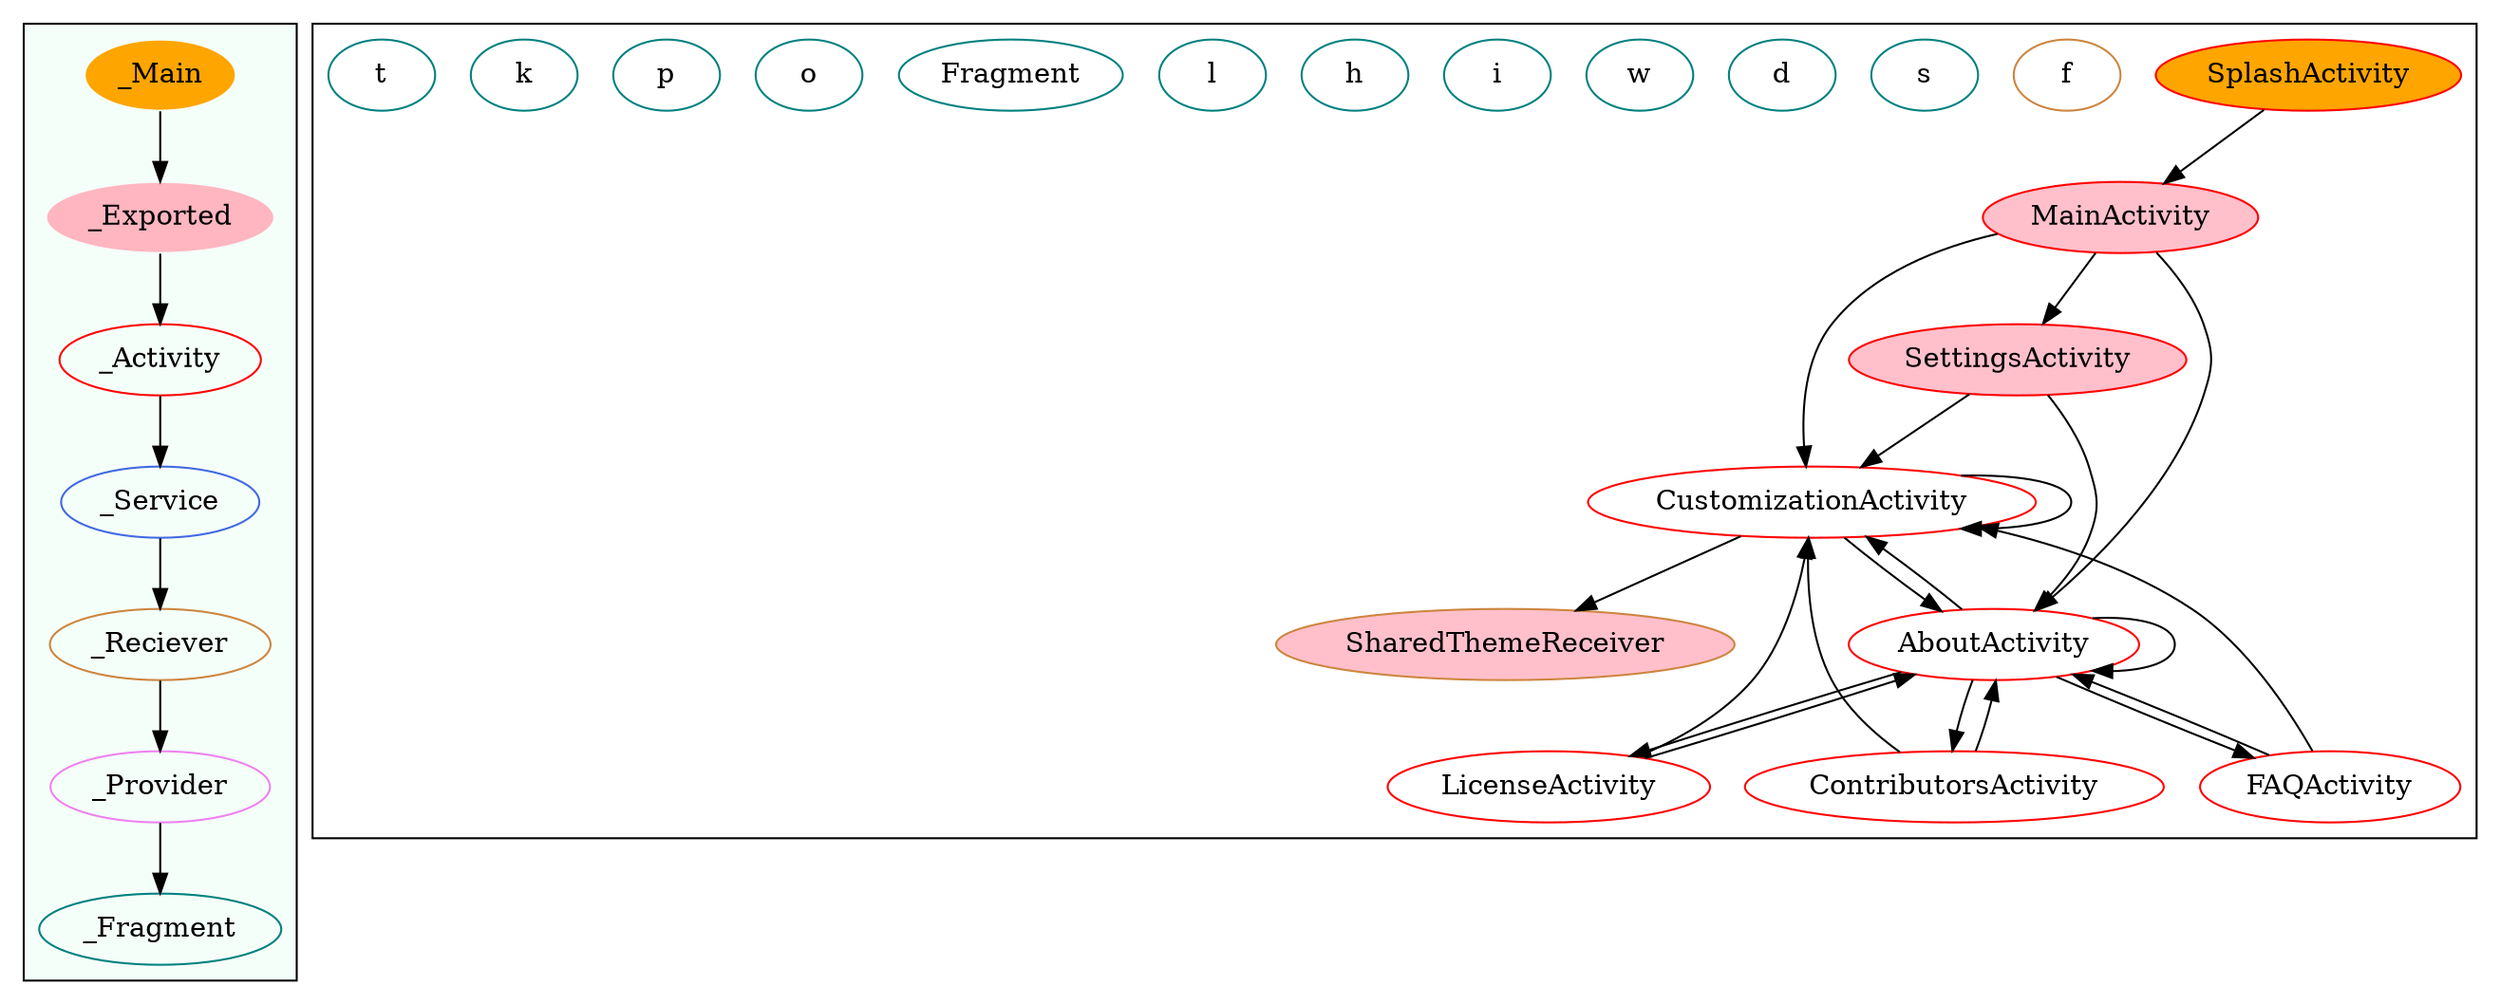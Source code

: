 digraph G {
subgraph cluster_legend{ 
bgcolor=mintcream;
_Activity[color = red];
_Service[color = royalblue];
_Provider[color = violet];
_Reciever[color = peru];
_Fragment[color = teal];
_Main[style=filled, fillcolor=orange, color = mintcream];
_Exported[style=filled, fillcolor=lightpink, color = mintcream];
_Main -> _Exported -> _Activity -> _Service -> _Reciever -> _Provider -> _Fragment; 
}
subgraph cluster_component{ 
MainActivity[style=filled, fillcolor=pink, color = red];
CustomizationActivity[color = red];
FAQActivity[color = red];
SplashActivity[style=filled, fillcolor=orange, color = red];
SettingsActivity[style=filled, fillcolor=pink, color = red];
AboutActivity[color = red];
LicenseActivity[color = red];
ContributorsActivity[color = red];
f[color = peru];
s[color = peru];
SharedThemeReceiver[style=filled, fillcolor=pink, color = peru];
d[color = teal];
w[color = teal];
i[color = teal];
h[color = teal];
l[color = teal];
Fragment[color = teal];
o[color = teal];
p[color = teal];
k[color = teal];
t[color = teal];
s[color = teal];
MainActivity->CustomizationActivity;
MainActivity->SettingsActivity;
MainActivity->AboutActivity;
AboutActivity->ContributorsActivity;
AboutActivity->CustomizationActivity;
AboutActivity->AboutActivity;
AboutActivity->LicenseActivity;
AboutActivity->FAQActivity;
LicenseActivity->AboutActivity;
LicenseActivity->CustomizationActivity;
CustomizationActivity->SharedThemeReceiver;
CustomizationActivity->CustomizationActivity;
CustomizationActivity->AboutActivity;
FAQActivity->AboutActivity;
FAQActivity->CustomizationActivity;
SplashActivity->MainActivity;
SettingsActivity->AboutActivity;
SettingsActivity->CustomizationActivity;
ContributorsActivity->AboutActivity;
ContributorsActivity->CustomizationActivity;
}
}

